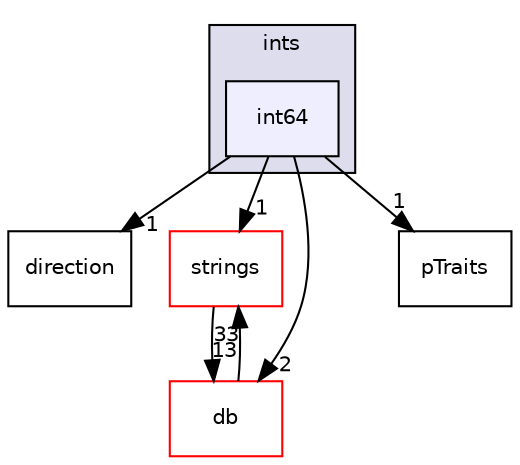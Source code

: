 digraph "src/OpenFOAM/primitives/ints/int64" {
  bgcolor=transparent;
  compound=true
  node [ fontsize="10", fontname="Helvetica"];
  edge [ labelfontsize="10", labelfontname="Helvetica"];
  subgraph clusterdir_086c067a0e64eeb439d30ae0c44248d8 {
    graph [ bgcolor="#ddddee", pencolor="black", label="ints" fontname="Helvetica", fontsize="10", URL="dir_086c067a0e64eeb439d30ae0c44248d8.html"]
  dir_f1e4e40329255f88a5d58467af43fb5d [shape=box, label="int64", style="filled", fillcolor="#eeeeff", pencolor="black", URL="dir_f1e4e40329255f88a5d58467af43fb5d.html"];
  }
  dir_19dbf0591cffda9f7a5a990739e1850d [shape=box label="direction" URL="dir_19dbf0591cffda9f7a5a990739e1850d.html"];
  dir_ce1ee507886310df0e74ee2e624fbc88 [shape=box label="strings" color="red" URL="dir_ce1ee507886310df0e74ee2e624fbc88.html"];
  dir_63c634f7a7cfd679ac26c67fb30fc32f [shape=box label="db" color="red" URL="dir_63c634f7a7cfd679ac26c67fb30fc32f.html"];
  dir_a71222f4f105181f964ceb320add37f5 [shape=box label="pTraits" URL="dir_a71222f4f105181f964ceb320add37f5.html"];
  dir_ce1ee507886310df0e74ee2e624fbc88->dir_63c634f7a7cfd679ac26c67fb30fc32f [headlabel="13", labeldistance=1.5 headhref="dir_002379_001944.html"];
  dir_f1e4e40329255f88a5d58467af43fb5d->dir_19dbf0591cffda9f7a5a990739e1850d [headlabel="1", labeldistance=1.5 headhref="dir_002348_002326.html"];
  dir_f1e4e40329255f88a5d58467af43fb5d->dir_ce1ee507886310df0e74ee2e624fbc88 [headlabel="1", labeldistance=1.5 headhref="dir_002348_002379.html"];
  dir_f1e4e40329255f88a5d58467af43fb5d->dir_63c634f7a7cfd679ac26c67fb30fc32f [headlabel="2", labeldistance=1.5 headhref="dir_002348_001944.html"];
  dir_f1e4e40329255f88a5d58467af43fb5d->dir_a71222f4f105181f964ceb320add37f5 [headlabel="1", labeldistance=1.5 headhref="dir_002348_002360.html"];
  dir_63c634f7a7cfd679ac26c67fb30fc32f->dir_ce1ee507886310df0e74ee2e624fbc88 [headlabel="33", labeldistance=1.5 headhref="dir_001944_002379.html"];
}
